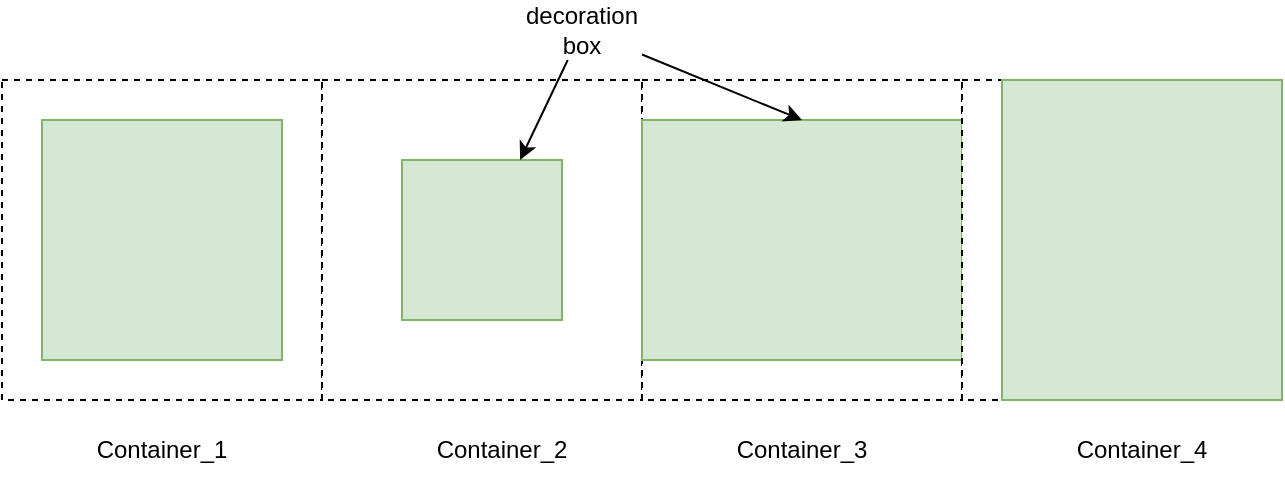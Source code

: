 <mxfile version="18.0.0" type="device"><diagram id="YzJS_Rz70Cfdi2OqRiKQ" name="Page-1"><mxGraphModel dx="870" dy="569" grid="1" gridSize="10" guides="1" tooltips="1" connect="1" arrows="1" fold="1" page="1" pageScale="1" pageWidth="850" pageHeight="1100" math="0" shadow="0"><root><mxCell id="0"/><mxCell id="1" parent="0"/><mxCell id="VITvf7EbKY0arbL2aAV--1" value="" style="whiteSpace=wrap;html=1;aspect=fixed;dashed=1;" vertex="1" parent="1"><mxGeometry x="40" y="40" width="160" height="160" as="geometry"/></mxCell><mxCell id="VITvf7EbKY0arbL2aAV--2" value="" style="whiteSpace=wrap;html=1;aspect=fixed;fillColor=#d5e8d4;strokeColor=#82b366;" vertex="1" parent="1"><mxGeometry x="60" y="60" width="120" height="120" as="geometry"/></mxCell><mxCell id="VITvf7EbKY0arbL2aAV--3" value="Container_1" style="text;html=1;strokeColor=none;fillColor=none;align=center;verticalAlign=middle;whiteSpace=wrap;rounded=0;" vertex="1" parent="1"><mxGeometry x="90" y="210" width="60" height="30" as="geometry"/></mxCell><mxCell id="VITvf7EbKY0arbL2aAV--4" value="" style="whiteSpace=wrap;html=1;aspect=fixed;dashed=1;" vertex="1" parent="1"><mxGeometry x="200" y="40" width="160" height="160" as="geometry"/></mxCell><mxCell id="VITvf7EbKY0arbL2aAV--5" value="" style="whiteSpace=wrap;html=1;aspect=fixed;fillColor=#d5e8d4;strokeColor=#82b366;" vertex="1" parent="1"><mxGeometry x="240" y="80" width="80" height="80" as="geometry"/></mxCell><mxCell id="VITvf7EbKY0arbL2aAV--6" value="Container_2" style="text;html=1;strokeColor=none;fillColor=none;align=center;verticalAlign=middle;whiteSpace=wrap;rounded=0;" vertex="1" parent="1"><mxGeometry x="260" y="210" width="60" height="30" as="geometry"/></mxCell><mxCell id="VITvf7EbKY0arbL2aAV--7" value="" style="whiteSpace=wrap;html=1;aspect=fixed;dashed=1;" vertex="1" parent="1"><mxGeometry x="360" y="40" width="160" height="160" as="geometry"/></mxCell><mxCell id="VITvf7EbKY0arbL2aAV--9" value="" style="rounded=0;whiteSpace=wrap;html=1;fillColor=#d5e8d4;strokeColor=#82b366;" vertex="1" parent="1"><mxGeometry x="360" y="60" width="160" height="120" as="geometry"/></mxCell><mxCell id="VITvf7EbKY0arbL2aAV--10" value="Container_3" style="text;html=1;strokeColor=none;fillColor=none;align=center;verticalAlign=middle;whiteSpace=wrap;rounded=0;" vertex="1" parent="1"><mxGeometry x="410" y="210" width="60" height="30" as="geometry"/></mxCell><mxCell id="VITvf7EbKY0arbL2aAV--11" value="" style="whiteSpace=wrap;html=1;aspect=fixed;dashed=1;" vertex="1" parent="1"><mxGeometry x="520" y="40" width="160" height="160" as="geometry"/></mxCell><mxCell id="VITvf7EbKY0arbL2aAV--12" value="" style="rounded=0;whiteSpace=wrap;html=1;fillColor=#d5e8d4;strokeColor=#82b366;" vertex="1" parent="1"><mxGeometry x="540" y="40" width="140" height="160" as="geometry"/></mxCell><mxCell id="VITvf7EbKY0arbL2aAV--13" value="Container_4" style="text;html=1;strokeColor=none;fillColor=none;align=center;verticalAlign=middle;whiteSpace=wrap;rounded=0;" vertex="1" parent="1"><mxGeometry x="580" y="210" width="60" height="30" as="geometry"/></mxCell><mxCell id="VITvf7EbKY0arbL2aAV--17" value="decoration box" style="text;html=1;strokeColor=none;fillColor=none;align=center;verticalAlign=middle;whiteSpace=wrap;rounded=0;" vertex="1" parent="1"><mxGeometry x="300" width="60" height="30" as="geometry"/></mxCell><mxCell id="VITvf7EbKY0arbL2aAV--18" value="" style="endArrow=classic;html=1;rounded=0;" edge="1" parent="1" source="VITvf7EbKY0arbL2aAV--17" target="VITvf7EbKY0arbL2aAV--5"><mxGeometry width="50" height="50" relative="1" as="geometry"><mxPoint x="280" y="420" as="sourcePoint"/><mxPoint x="330" y="370" as="targetPoint"/></mxGeometry></mxCell><mxCell id="VITvf7EbKY0arbL2aAV--19" value="" style="endArrow=classic;html=1;rounded=0;entryX=0.5;entryY=0;entryDx=0;entryDy=0;" edge="1" parent="1" source="VITvf7EbKY0arbL2aAV--17" target="VITvf7EbKY0arbL2aAV--9"><mxGeometry width="50" height="50" relative="1" as="geometry"><mxPoint x="340" y="450" as="sourcePoint"/><mxPoint x="390" y="400" as="targetPoint"/></mxGeometry></mxCell></root></mxGraphModel></diagram></mxfile>